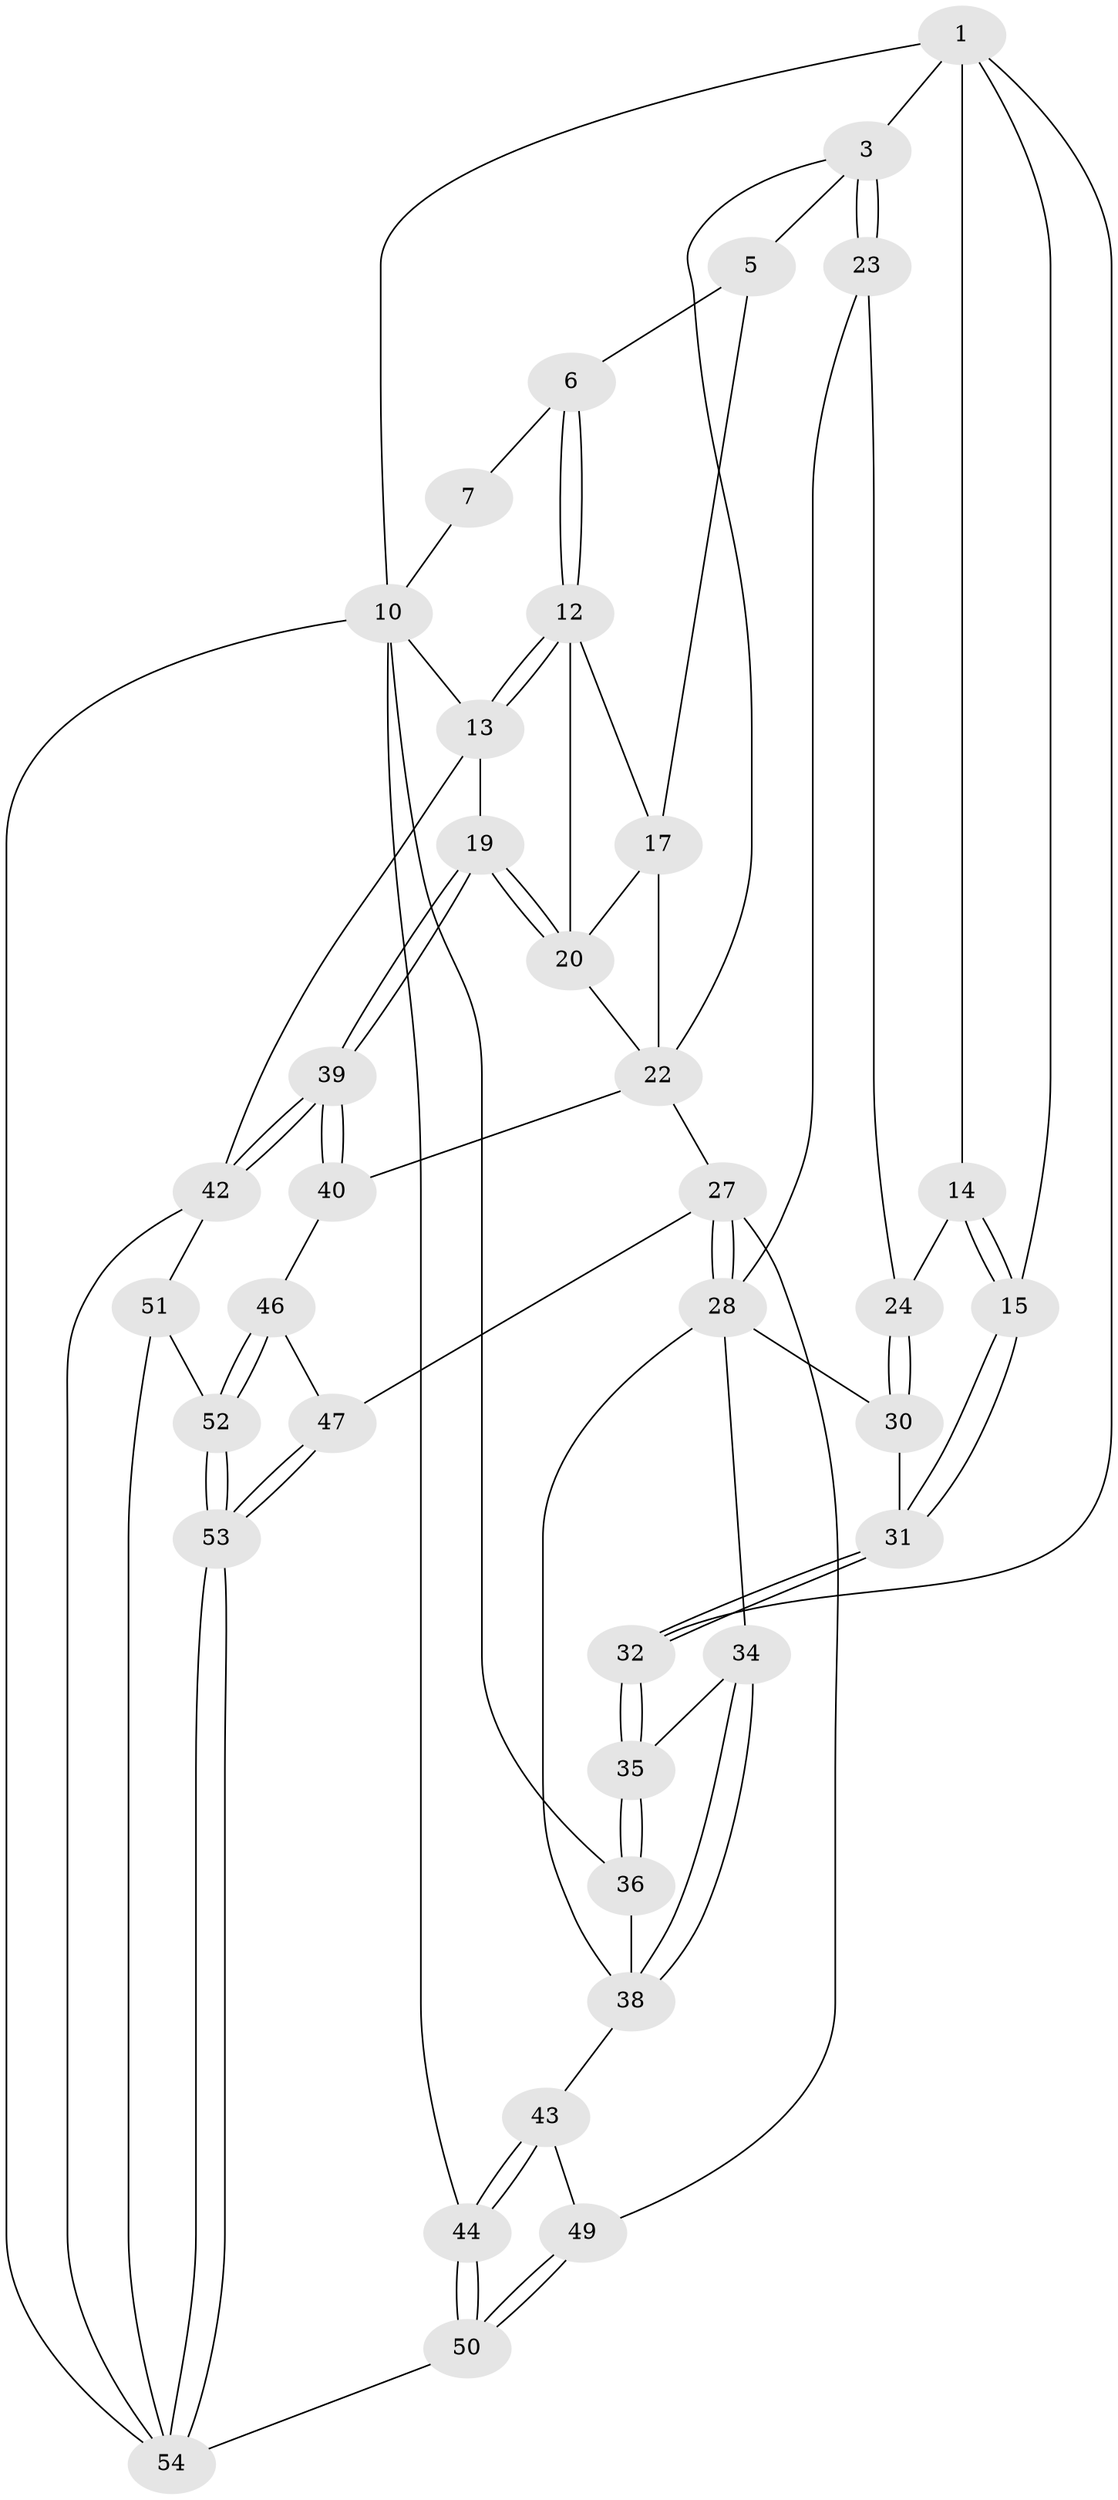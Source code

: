 // original degree distribution, {3: 0.03636363636363636, 4: 0.2545454545454545, 5: 0.509090909090909, 6: 0.2}
// Generated by graph-tools (version 1.1) at 2025/21/03/04/25 18:21:28]
// undirected, 38 vertices, 88 edges
graph export_dot {
graph [start="1"]
  node [color=gray90,style=filled];
  1 [pos="+0.19826468205091333+0",super="+2+8"];
  3 [pos="+0.4937564567621864+0.13087317871135756",super="+4"];
  5 [pos="+0.6587773177697851+0"];
  6 [pos="+0.7045192550522308+0"];
  7 [pos="+0.1822792582866904+0"];
  10 [pos="+0+0.2791139542015296",super="+11+37"];
  12 [pos="+1+0",super="+16"];
  13 [pos="+1+0"];
  14 [pos="+0.2654098527501434+0.17638519902874775"];
  15 [pos="+0.23375339651725405+0.2026888473028608"];
  17 [pos="+0.8381013355361474+0.262478860302914",super="+18"];
  19 [pos="+1+0.37953625105940103"];
  20 [pos="+1+0.3619846942265968",super="+21"];
  22 [pos="+0.7065428220511166+0.3985661560846168",super="+25"];
  23 [pos="+0.47820119179594256+0.16995614240871318"];
  24 [pos="+0.38556796932669596+0.23897124392271316"];
  27 [pos="+0.5956841095567365+0.5272000350167312",super="+48"];
  28 [pos="+0.5737059549162339+0.5140418766671788",super="+33+29"];
  30 [pos="+0.3758034875937354+0.29582625478180335"];
  31 [pos="+0.2598554509425349+0.340323913204112"];
  32 [pos="+0.25024255807271767+0.3665592965245738"];
  34 [pos="+0.3245311701305533+0.43407969210715414"];
  35 [pos="+0.2502989638117683+0.36850520163059686"];
  36 [pos="+0.07160930016931388+0.549186039565978"];
  38 [pos="+0.1411677470007879+0.5923877303143051",super="+41"];
  39 [pos="+1+0.5618621420275186"];
  40 [pos="+0.9950651276940802+0.5711487052325828"];
  42 [pos="+1+0.7966843831042999"];
  43 [pos="+0.18919311816536538+0.6302553945673478"];
  44 [pos="+0.06238891795853672+1"];
  46 [pos="+0.8680595779303842+0.727880436738685"];
  47 [pos="+0.6078116696007652+0.6740140791702657"];
  49 [pos="+0.2921680389592627+0.7004062017225395"];
  50 [pos="+0.43886118577947114+1"];
  51 [pos="+0.9114042308545197+0.8845936498511057"];
  52 [pos="+0.8932091868552516+0.8724727213624776"];
  53 [pos="+0.5831466168550602+0.845396138122897"];
  54 [pos="+0.451989568093137+1",super="+55"];
  1 -- 3;
  1 -- 14;
  1 -- 32;
  1 -- 10;
  1 -- 15;
  3 -- 23;
  3 -- 23;
  3 -- 5;
  3 -- 22;
  5 -- 6;
  5 -- 17;
  6 -- 7;
  6 -- 12;
  6 -- 12;
  7 -- 10;
  10 -- 44;
  10 -- 13;
  10 -- 54;
  10 -- 36;
  12 -- 13;
  12 -- 13;
  12 -- 17;
  12 -- 20;
  13 -- 19;
  13 -- 42;
  14 -- 15;
  14 -- 15;
  14 -- 24;
  15 -- 31;
  15 -- 31;
  17 -- 22;
  17 -- 20;
  19 -- 20;
  19 -- 20;
  19 -- 39;
  19 -- 39;
  20 -- 22;
  22 -- 40;
  22 -- 27;
  23 -- 24;
  23 -- 28;
  24 -- 30;
  24 -- 30;
  27 -- 28;
  27 -- 28;
  27 -- 49;
  27 -- 47;
  28 -- 34;
  28 -- 30;
  28 -- 38;
  30 -- 31;
  31 -- 32;
  31 -- 32;
  32 -- 35;
  32 -- 35;
  34 -- 35;
  34 -- 38;
  34 -- 38;
  35 -- 36;
  35 -- 36;
  36 -- 38;
  38 -- 43;
  39 -- 40;
  39 -- 40;
  39 -- 42;
  39 -- 42;
  40 -- 46;
  42 -- 51;
  42 -- 54;
  43 -- 44;
  43 -- 44;
  43 -- 49;
  44 -- 50;
  44 -- 50;
  46 -- 47;
  46 -- 52;
  46 -- 52;
  47 -- 53;
  47 -- 53;
  49 -- 50;
  49 -- 50;
  50 -- 54;
  51 -- 52;
  51 -- 54;
  52 -- 53;
  52 -- 53;
  53 -- 54;
  53 -- 54;
}
